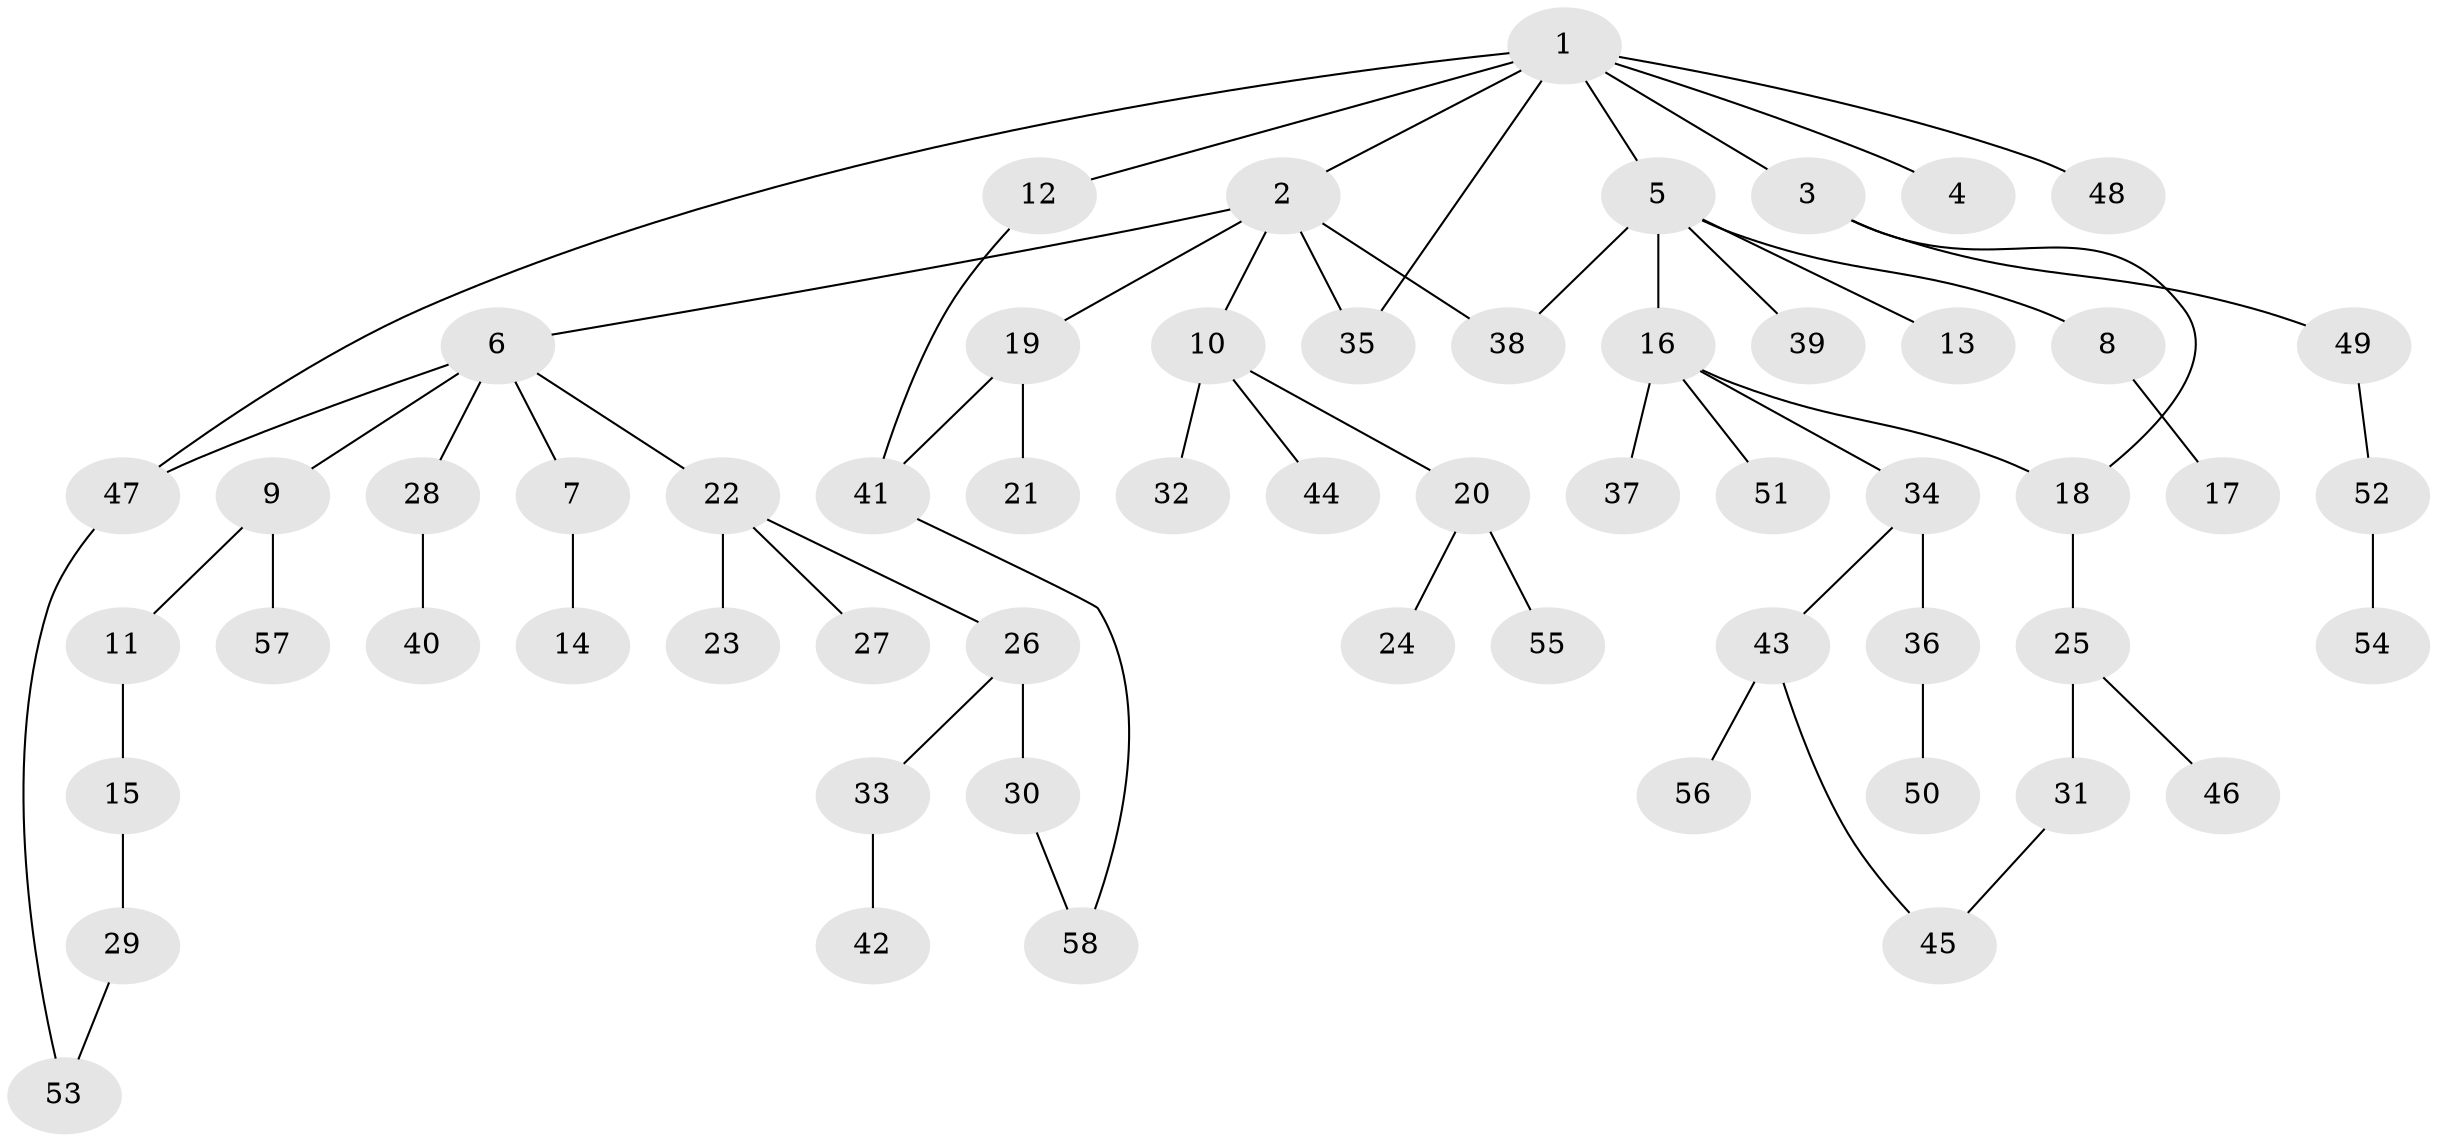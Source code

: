 // coarse degree distribution, {1: 0.5517241379310345, 2: 0.2413793103448276, 3: 0.06896551724137931, 10: 0.034482758620689655, 4: 0.034482758620689655, 6: 0.06896551724137931}
// Generated by graph-tools (version 1.1) at 2025/45/03/04/25 21:45:28]
// undirected, 58 vertices, 65 edges
graph export_dot {
graph [start="1"]
  node [color=gray90,style=filled];
  1;
  2;
  3;
  4;
  5;
  6;
  7;
  8;
  9;
  10;
  11;
  12;
  13;
  14;
  15;
  16;
  17;
  18;
  19;
  20;
  21;
  22;
  23;
  24;
  25;
  26;
  27;
  28;
  29;
  30;
  31;
  32;
  33;
  34;
  35;
  36;
  37;
  38;
  39;
  40;
  41;
  42;
  43;
  44;
  45;
  46;
  47;
  48;
  49;
  50;
  51;
  52;
  53;
  54;
  55;
  56;
  57;
  58;
  1 -- 2;
  1 -- 3;
  1 -- 4;
  1 -- 5;
  1 -- 12;
  1 -- 47;
  1 -- 48;
  1 -- 35;
  2 -- 6;
  2 -- 10;
  2 -- 19;
  2 -- 35;
  2 -- 38;
  3 -- 49;
  3 -- 18;
  5 -- 8;
  5 -- 13;
  5 -- 16;
  5 -- 38;
  5 -- 39;
  6 -- 7;
  6 -- 9;
  6 -- 22;
  6 -- 28;
  6 -- 47;
  7 -- 14;
  8 -- 17;
  9 -- 11;
  9 -- 57;
  10 -- 20;
  10 -- 32;
  10 -- 44;
  11 -- 15;
  12 -- 41;
  15 -- 29;
  16 -- 18;
  16 -- 34;
  16 -- 37;
  16 -- 51;
  18 -- 25;
  19 -- 21;
  19 -- 41;
  20 -- 24;
  20 -- 55;
  22 -- 23;
  22 -- 26;
  22 -- 27;
  25 -- 31;
  25 -- 46;
  26 -- 30;
  26 -- 33;
  28 -- 40;
  29 -- 53;
  30 -- 58;
  31 -- 45;
  33 -- 42;
  34 -- 36;
  34 -- 43;
  36 -- 50;
  41 -- 58;
  43 -- 45;
  43 -- 56;
  47 -- 53;
  49 -- 52;
  52 -- 54;
}
